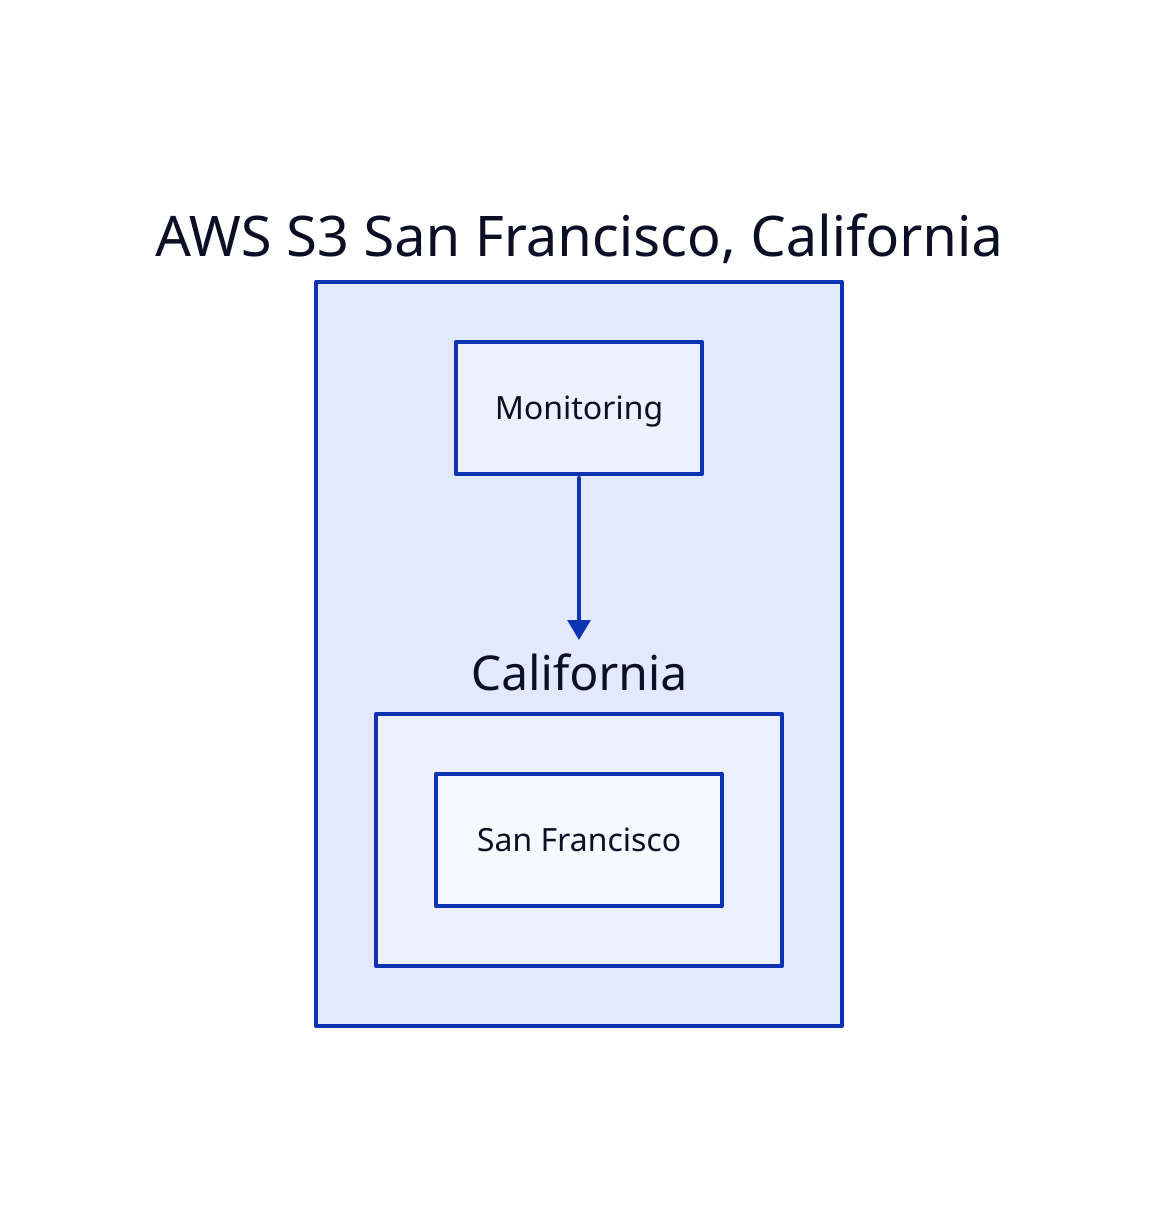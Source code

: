 aws_s3: AWS S3 California {
  Monitoring -> California
}
aws_s3: "AWS S3 San Francisco, California" {
  California.San Francisco
}

# Equal to:
# aws_s3: "AWS S3 San Francisco, California" {
#   Monitoring -> California
#   California.San Francisco
# }
